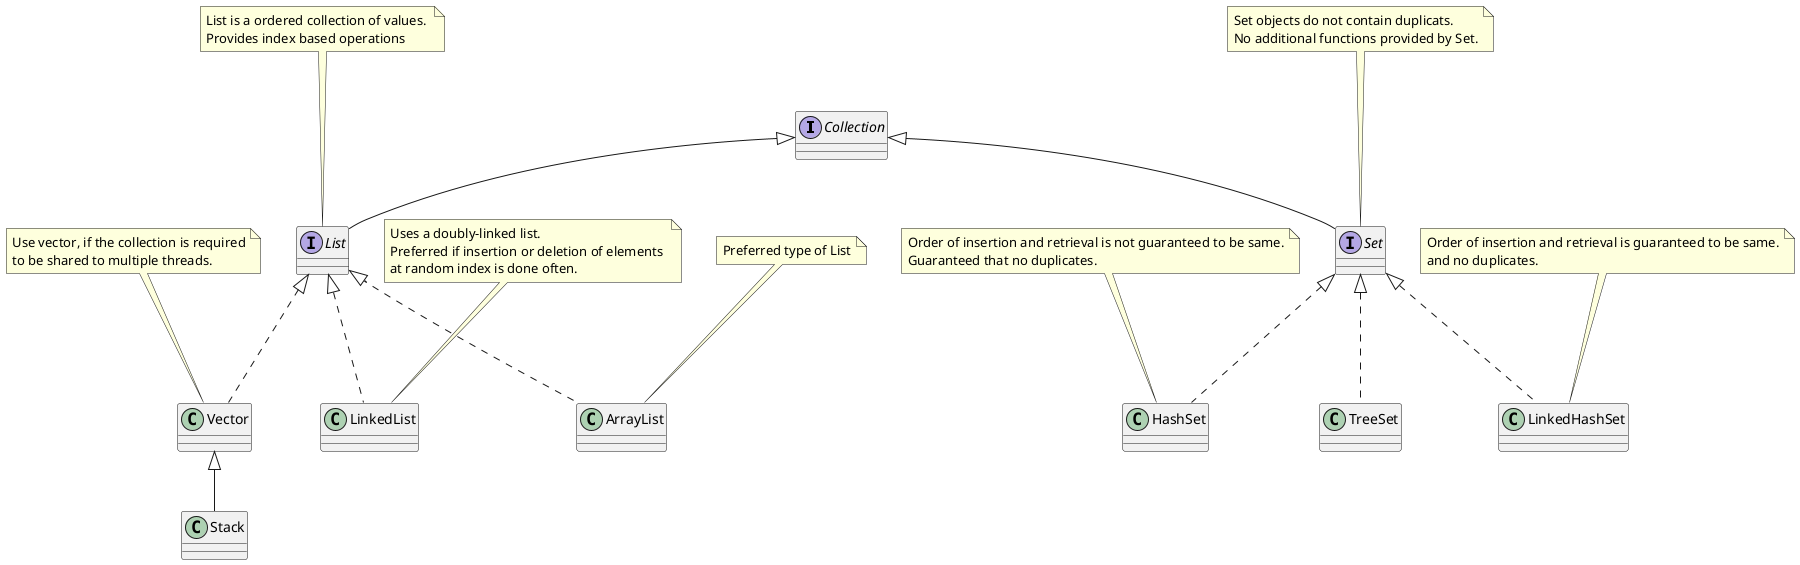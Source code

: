 @startuml

interface Collection

interface List

interface Set

' interface Queue

Collection <|-- List
Collection <|-- Set
' Collection <|-- Queue

note "List is a ordered collection of values. \nProvides index based operations" as n1

n1 ... List

List <|... Vector
List <|... ArrayList
List <|... LinkedList

Vector <|-- Stack

note "Set objects do not contain duplicats.\nNo additional functions provided by Set." as n2
n2 ... Set

Set <|... HashSet
Set <|... LinkedHashSet
Set <|... TreeSet

note "Use vector, if the collection is required\nto be shared to multiple threads." as n3

n3 ... Vector

note "Preferred type of List" as n4

n4 ... ArrayList

note "Uses a doubly-linked list.\nPreferred if insertion or deletion of elements \nat random index is done often." as n5

n5 ... LinkedList

note "Order of insertion and retrieval is not guaranteed to be same.\nGuaranteed that no duplicates." as n6

n6 ... HashSet


note "Order of insertion and retrieval is guaranteed to be same.\nand no duplicates." as n7

n7 ... LinkedHashSet
@enduml